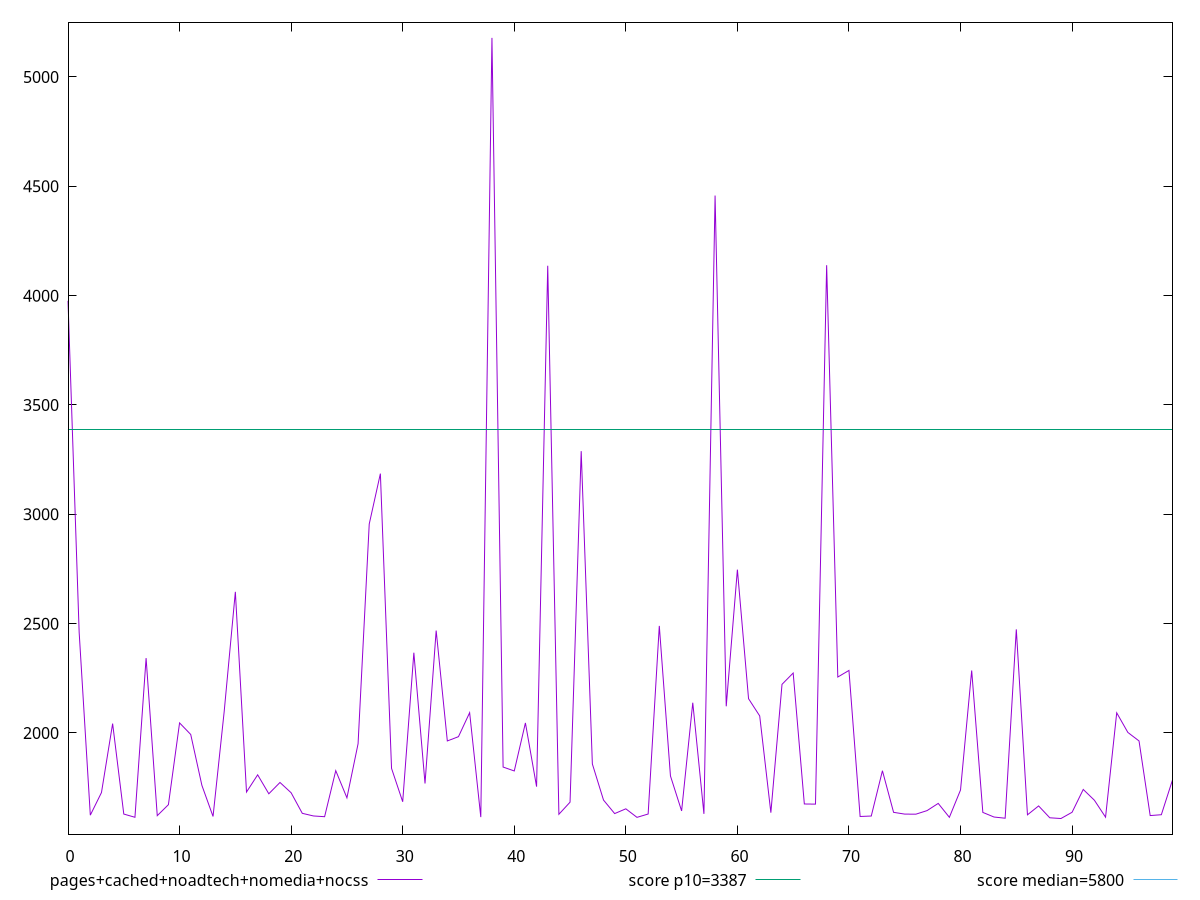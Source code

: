 reset

$pagesCachedNoadtechNomediaNocss <<EOF
0 3976.544702021288
1 2460.280508018731
2 1624.1240000000003
3 1727.5657120083201
4 2042.809814025939
5 1629.232
6 1614.4359999999997
7 2342.353751982152
8 1621.8134999999997
9 1672.081
10 2046.0286539984343
11 1993.1678640074133
12 1760.5858179865727
13 1618.181
14 2098.3144200162888
15 2645.5312519829013
16 1729.9141799942252
17 1808.6005000000002
18 1721.9381239913573
19 1773.655106003284
20 1726.5762539943462
21 1632.5335000000002
22 1620.4834999999998
23 1617.129
24 1827.6830000137693
25 1703.415594002056
26 1950.6774019984239
27 2955.523107988273
28 3186.096443997216
29 1838.1331439890394
30 1685.4348500017522
31 2367.056809993207
32 1769.0311339920752
33 2468.4163399904373
34 1963.5479560232282
35 1983.2780360079405
36 2092.740647995234
37 1615.298
38 5178.729291995953
39 1844.1865859713903
40 1826.3130300077441
41 2045.9417560072056
42 1754.6144420044657
43 4136.875050001919
44 1628.1679999999997
45 1683.524280000819
46 3288.892061996637
47 1858.2835599790212
48 1693.1533719908484
49 1631.4014999999997
50 1653.1725
51 1614.1460000000002
52 1629.4015000000002
53 2489.828241985523
54 1803.5386400061257
55 1643.533
56 2138.342642015397
57 1630.05
58 4457.877843982362
59 2122.079680025935
60 2747.087095970856
61 2156.761978015495
62 2077.92861201316
63 1635.609633987904
64 2222.540023998118
65 2274.179703990757
66 1675.283502020537
67 1674.603
68 4139.213880655999
69 2255.9054760063896
70 2286.077127999974
71 1618.087
72 1620.205
73 1827.28726000297
74 1637.085
75 1628.9805000000001
76 1628.6699999999998
77 1644.9660000000001
78 1677.9348999936587
79 1614.3035
80 1739.2390180217035
81 2285.7317439829467
82 1636.7239999999997
83 1615.6395000000002
84 1610.2094500000003
85 2473.951737984836
86 1625.698
87 1666.3479960106608
88 1612.161
89 1608.796
90 1637.371
91 1741.7345
92 1692.3858660045871
93 1615.0014999999999
94 2092.230928014159
95 2002.3269119750257
96 1963.5680219989413
97 1622.2804999999998
98 1626.1765
99 1785.1823739866027
EOF

set key outside below
set xrange [0:99]
set yrange [1537.397334160081:5250.127957835872]
set trange [1537.397334160081:5250.127957835872]
set terminal svg size 640, 500 enhanced background rgb 'white'
set output "report_00013_2021-02-09T12-04-24.940Z/speed-index/comparison/line/4_vs_5.svg"

plot $pagesCachedNoadtechNomediaNocss title "pages+cached+noadtech+nomedia+nocss" with line, \
     3387 title "score p10=3387", \
     5800 title "score median=5800"

reset
